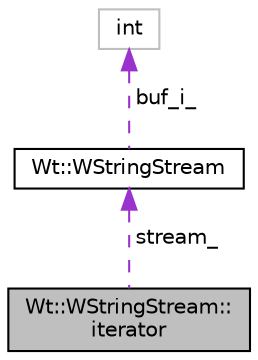 digraph "Wt::WStringStream::iterator"
{
 // LATEX_PDF_SIZE
  edge [fontname="Helvetica",fontsize="10",labelfontname="Helvetica",labelfontsize="10"];
  node [fontname="Helvetica",fontsize="10",shape=record];
  Node1 [label="Wt::WStringStream::\literator",height=0.2,width=0.4,color="black", fillcolor="grey75", style="filled", fontcolor="black",tooltip="An implementation of an output generator for appending data."];
  Node2 -> Node1 [dir="back",color="darkorchid3",fontsize="10",style="dashed",label=" stream_" ,fontname="Helvetica"];
  Node2 [label="Wt::WStringStream",height=0.2,width=0.4,color="black", fillcolor="white", style="filled",URL="$classWt_1_1WStringStream.html",tooltip=" "];
  Node3 -> Node2 [dir="back",color="darkorchid3",fontsize="10",style="dashed",label=" buf_i_" ,fontname="Helvetica"];
  Node3 [label="int",height=0.2,width=0.4,color="grey75", fillcolor="white", style="filled",tooltip=" "];
}
